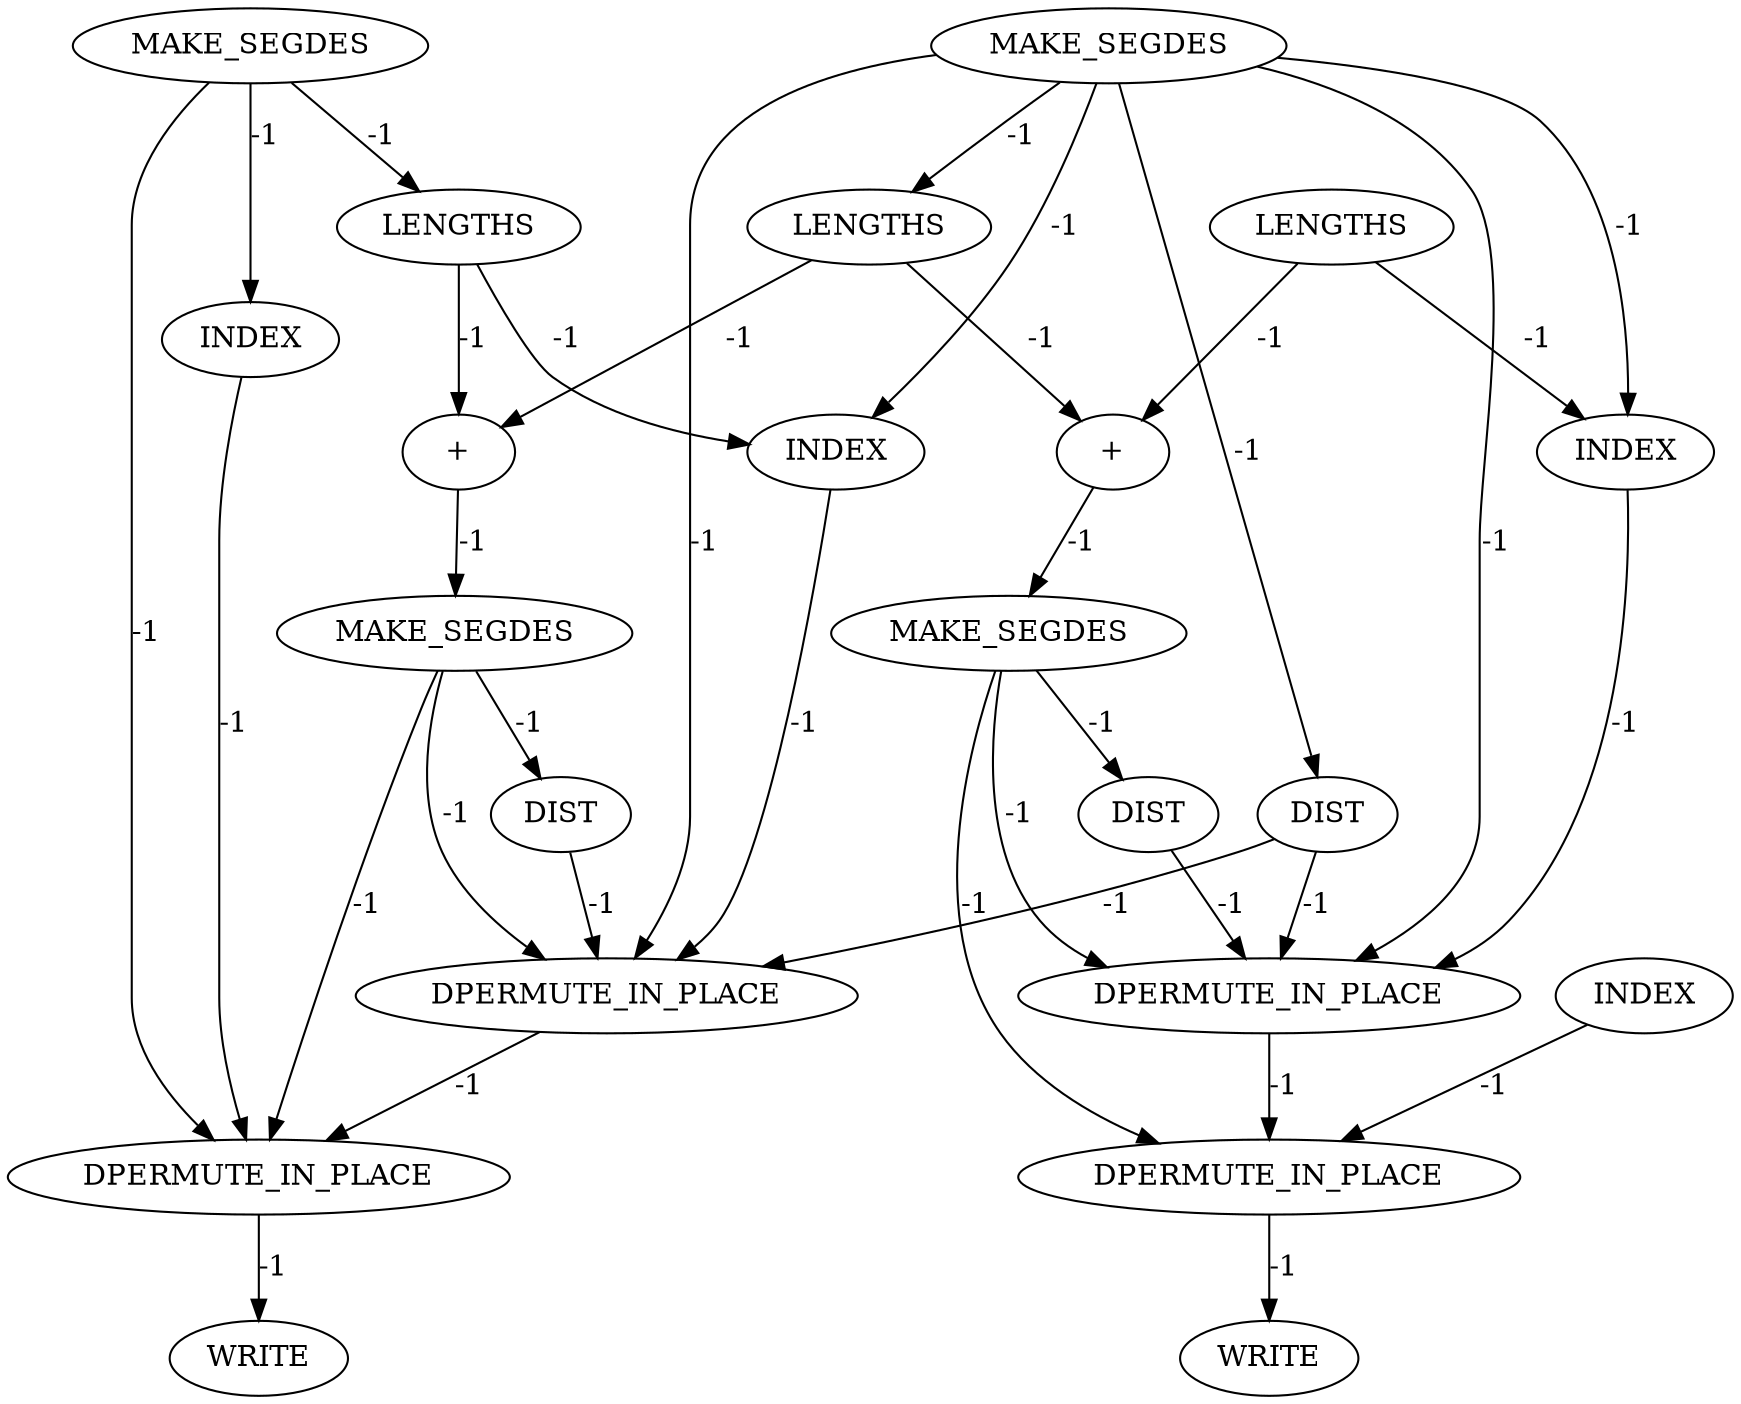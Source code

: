 digraph {
	maximal_independent_set_large_rmat_INST_3421 [label=INDEX cost=0]
	maximal_independent_set_large_rmat_INST_3432 [label="+" cost=0]
	maximal_independent_set_large_rmat_INST_5993 [label=DPERMUTE_IN_PLACE cost=0]
	maximal_independent_set_large_rmat_INST_5996 [label=DPERMUTE_IN_PLACE cost=0]
	maximal_independent_set_large_rmat_INST_3328 [label=INDEX cost=0]
	maximal_independent_set_large_rmat_INST_3467 [label=WRITE cost=0]
	maximal_independent_set_large_rmat_INST_5995 [label=DPERMUTE_IN_PLACE cost=0]
	maximal_independent_set_large_rmat_INST_3350 [label=LENGTHS cost=0]
	maximal_independent_set_large_rmat_INST_3413 [label=LENGTHS cost=0]
	maximal_independent_set_large_rmat_INST_3356 [label=MAKE_SEGDES cost=0]
	maximal_independent_set_large_rmat_INST_3340 [label=INDEX cost=0]
	maximal_independent_set_large_rmat_INST_3332 [label=LENGTHS cost=0]
	maximal_independent_set_large_rmat_INST_3318 [label=DIST cost=0]
	maximal_independent_set_large_rmat_INST_3437 [label=MAKE_SEGDES cost=0]
	maximal_independent_set_large_rmat_INST_3362 [label=DIST cost=0]
	maximal_independent_set_large_rmat_INST_5994 [label=DPERMUTE_IN_PLACE cost=0]
	maximal_independent_set_large_rmat_INST_3443 [label=DIST cost=0]
	maximal_independent_set_large_rmat_INST_3351 [label="+" cost=0]
	maximal_independent_set_large_rmat_INST_282 [label=MAKE_SEGDES cost=0]
	maximal_independent_set_large_rmat_INST_3386 [label=WRITE cost=0]
	maximal_independent_set_large_rmat_INST_3312 [label=MAKE_SEGDES cost=0]
	maximal_independent_set_large_rmat_INST_3409 [label=INDEX cost=0]
	maximal_independent_set_large_rmat_INST_3421 -> maximal_independent_set_large_rmat_INST_5995 [label=-1 cost=-1]
	maximal_independent_set_large_rmat_INST_3432 -> maximal_independent_set_large_rmat_INST_3437 [label=-1 cost=-1]
	maximal_independent_set_large_rmat_INST_5993 -> maximal_independent_set_large_rmat_INST_5994 [label=-1 cost=-1]
	maximal_independent_set_large_rmat_INST_5996 -> maximal_independent_set_large_rmat_INST_3467 [label=-1 cost=-1]
	maximal_independent_set_large_rmat_INST_3328 -> maximal_independent_set_large_rmat_INST_5994 [label=-1 cost=-1]
	maximal_independent_set_large_rmat_INST_5995 -> maximal_independent_set_large_rmat_INST_5996 [label=-1 cost=-1]
	maximal_independent_set_large_rmat_INST_3350 -> maximal_independent_set_large_rmat_INST_3351 [label=-1 cost=-1]
	maximal_independent_set_large_rmat_INST_3350 -> maximal_independent_set_large_rmat_INST_3432 [label=-1 cost=-1]
	maximal_independent_set_large_rmat_INST_3413 -> maximal_independent_set_large_rmat_INST_3421 [label=-1 cost=-1]
	maximal_independent_set_large_rmat_INST_3413 -> maximal_independent_set_large_rmat_INST_3432 [label=-1 cost=-1]
	maximal_independent_set_large_rmat_INST_3356 -> maximal_independent_set_large_rmat_INST_3362 [label=-1 cost=-1]
	maximal_independent_set_large_rmat_INST_3356 -> maximal_independent_set_large_rmat_INST_5993 [label=-1 cost=-1]
	maximal_independent_set_large_rmat_INST_3356 -> maximal_independent_set_large_rmat_INST_5994 [label=-1 cost=-1]
	maximal_independent_set_large_rmat_INST_3340 -> maximal_independent_set_large_rmat_INST_5993 [label=-1 cost=-1]
	maximal_independent_set_large_rmat_INST_3332 -> maximal_independent_set_large_rmat_INST_3340 [label=-1 cost=-1]
	maximal_independent_set_large_rmat_INST_3332 -> maximal_independent_set_large_rmat_INST_3351 [label=-1 cost=-1]
	maximal_independent_set_large_rmat_INST_3318 -> maximal_independent_set_large_rmat_INST_5993 [label=-1 cost=-1]
	maximal_independent_set_large_rmat_INST_3318 -> maximal_independent_set_large_rmat_INST_5995 [label=-1 cost=-1]
	maximal_independent_set_large_rmat_INST_3437 -> maximal_independent_set_large_rmat_INST_3443 [label=-1 cost=-1]
	maximal_independent_set_large_rmat_INST_3437 -> maximal_independent_set_large_rmat_INST_5995 [label=-1 cost=-1]
	maximal_independent_set_large_rmat_INST_3437 -> maximal_independent_set_large_rmat_INST_5996 [label=-1 cost=-1]
	maximal_independent_set_large_rmat_INST_3362 -> maximal_independent_set_large_rmat_INST_5993 [label=-1 cost=-1]
	maximal_independent_set_large_rmat_INST_5994 -> maximal_independent_set_large_rmat_INST_3386 [label=-1 cost=-1]
	maximal_independent_set_large_rmat_INST_3443 -> maximal_independent_set_large_rmat_INST_5995 [label=-1 cost=-1]
	maximal_independent_set_large_rmat_INST_3351 -> maximal_independent_set_large_rmat_INST_3356 [label=-1 cost=-1]
	maximal_independent_set_large_rmat_INST_282 -> maximal_independent_set_large_rmat_INST_3328 [label=-1 cost=-1]
	maximal_independent_set_large_rmat_INST_282 -> maximal_independent_set_large_rmat_INST_3332 [label=-1 cost=-1]
	maximal_independent_set_large_rmat_INST_282 -> maximal_independent_set_large_rmat_INST_5994 [label=-1 cost=-1]
	maximal_independent_set_large_rmat_INST_3312 -> maximal_independent_set_large_rmat_INST_3318 [label=-1 cost=-1]
	maximal_independent_set_large_rmat_INST_3312 -> maximal_independent_set_large_rmat_INST_3340 [label=-1 cost=-1]
	maximal_independent_set_large_rmat_INST_3312 -> maximal_independent_set_large_rmat_INST_3350 [label=-1 cost=-1]
	maximal_independent_set_large_rmat_INST_3312 -> maximal_independent_set_large_rmat_INST_5993 [label=-1 cost=-1]
	maximal_independent_set_large_rmat_INST_3312 -> maximal_independent_set_large_rmat_INST_3421 [label=-1 cost=-1]
	maximal_independent_set_large_rmat_INST_3312 -> maximal_independent_set_large_rmat_INST_5995 [label=-1 cost=-1]
	maximal_independent_set_large_rmat_INST_3409 -> maximal_independent_set_large_rmat_INST_5996 [label=-1 cost=-1]
}

